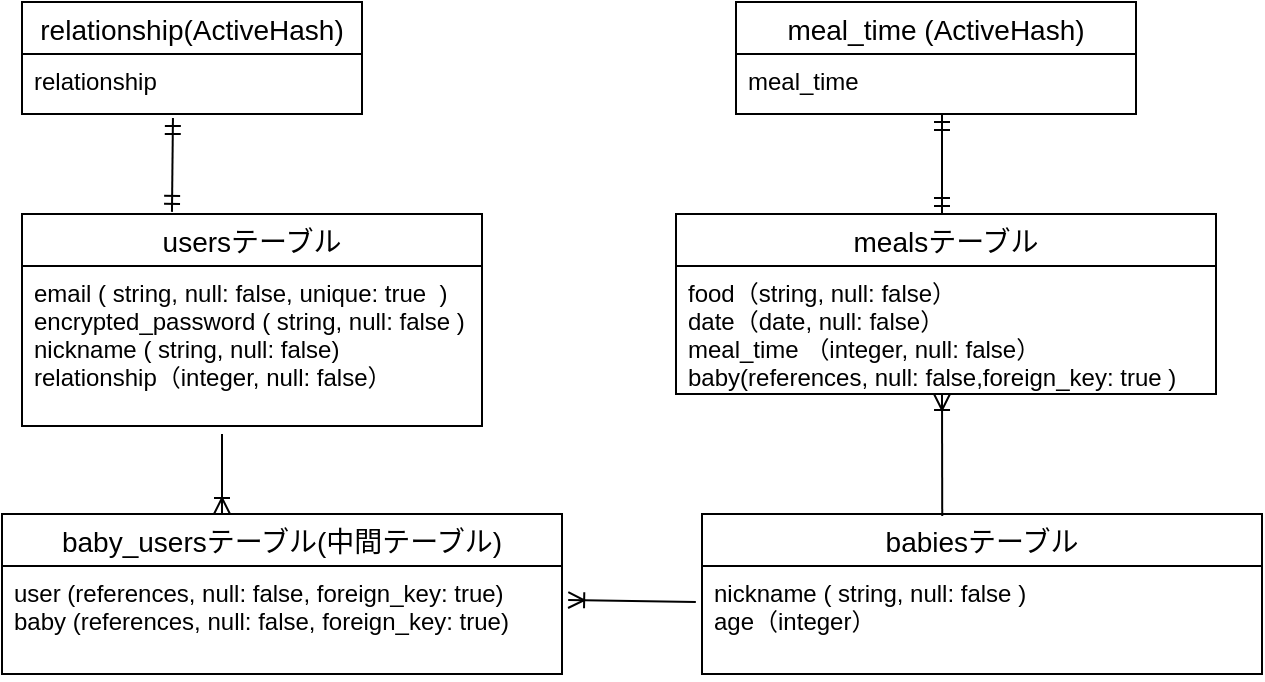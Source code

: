 <mxfile>
    <diagram id="rbPsMrE5yzgnbi86bJuO" name="ページ1">
        <mxGraphModel dx="488" dy="1728" grid="1" gridSize="10" guides="1" tooltips="1" connect="1" arrows="1" fold="1" page="1" pageScale="1" pageWidth="827" pageHeight="1169" math="0" shadow="0">
            <root>
                <mxCell id="0"/>
                <mxCell id="1" parent="0"/>
                <mxCell id="2" value="mealsテーブル" style="swimlane;fontStyle=0;childLayout=stackLayout;horizontal=1;startSize=26;horizontalStack=0;resizeParent=1;resizeParentMax=0;resizeLast=0;collapsible=1;marginBottom=0;align=center;fontSize=14;labelBackgroundColor=none;fillColor=none;" parent="1" vertex="1">
                    <mxGeometry x="347" y="50" width="270" height="90" as="geometry"/>
                </mxCell>
                <mxCell id="3" value="food（string, null: false）&#10;date（date, null: false）&#10;meal_time （integer, null: false）&#10;baby(references, null: false,foreign_key: true )" style="text;strokeColor=none;fillColor=none;spacingLeft=4;spacingRight=4;overflow=hidden;rotatable=0;points=[[0,0.5],[1,0.5]];portConstraint=eastwest;fontSize=12;" parent="2" vertex="1">
                    <mxGeometry y="26" width="270" height="64" as="geometry"/>
                </mxCell>
                <mxCell id="4" value="babiesテーブル" style="swimlane;fontStyle=0;childLayout=stackLayout;horizontal=1;startSize=26;horizontalStack=0;resizeParent=1;resizeParentMax=0;resizeLast=0;collapsible=1;marginBottom=0;align=center;fontSize=14;labelBackgroundColor=none;fillColor=none;" parent="1" vertex="1">
                    <mxGeometry x="360" y="200" width="280" height="80" as="geometry"/>
                </mxCell>
                <mxCell id="5" value="nickname ( string, null: false )&#10;age（integer）" style="text;strokeColor=none;fillColor=none;spacingLeft=4;spacingRight=4;overflow=hidden;rotatable=0;points=[[0,0.5],[1,0.5]];portConstraint=eastwest;fontSize=12;" parent="4" vertex="1">
                    <mxGeometry y="26" width="280" height="54" as="geometry"/>
                </mxCell>
                <mxCell id="6" value="usersテーブル" style="swimlane;fontStyle=0;childLayout=stackLayout;horizontal=1;startSize=26;horizontalStack=0;resizeParent=1;resizeParentMax=0;resizeLast=0;collapsible=1;marginBottom=0;align=center;fontSize=14;labelBackgroundColor=none;fillColor=none;" parent="1" vertex="1">
                    <mxGeometry x="20" y="50" width="230" height="106" as="geometry"/>
                </mxCell>
                <mxCell id="7" value="email ( string, null: false, unique: true  )&#10;encrypted_password ( string, null: false )&#10;nickname ( string, null: false)&#10;relationship（integer, null: false）&#10;&#10;" style="text;strokeColor=none;fillColor=none;spacingLeft=4;spacingRight=4;overflow=hidden;rotatable=0;points=[[0,0.5],[1,0.5]];portConstraint=eastwest;fontSize=12;labelBorderColor=none;" parent="6" vertex="1">
                    <mxGeometry y="26" width="230" height="80" as="geometry"/>
                </mxCell>
                <mxCell id="10" value="meal_time (ActiveHash)" style="swimlane;fontStyle=0;childLayout=stackLayout;horizontal=1;startSize=26;horizontalStack=0;resizeParent=1;resizeParentMax=0;resizeLast=0;collapsible=1;marginBottom=0;align=center;fontSize=14;" parent="1" vertex="1">
                    <mxGeometry x="377" y="-56" width="200" height="56" as="geometry"/>
                </mxCell>
                <mxCell id="11" value="meal_time" style="text;strokeColor=none;fillColor=none;spacingLeft=4;spacingRight=4;overflow=hidden;rotatable=0;points=[[0,0.5],[1,0.5]];portConstraint=eastwest;fontSize=12;" parent="10" vertex="1">
                    <mxGeometry y="26" width="200" height="30" as="geometry"/>
                </mxCell>
                <mxCell id="14" value="relationship(ActiveHash)" style="swimlane;fontStyle=0;childLayout=stackLayout;horizontal=1;startSize=26;horizontalStack=0;resizeParent=1;resizeParentMax=0;resizeLast=0;collapsible=1;marginBottom=0;align=center;fontSize=14;" parent="1" vertex="1">
                    <mxGeometry x="20" y="-56" width="170" height="56" as="geometry"/>
                </mxCell>
                <mxCell id="15" value="relationship" style="text;strokeColor=none;fillColor=none;spacingLeft=4;spacingRight=4;overflow=hidden;rotatable=0;points=[[0,0.5],[1,0.5]];portConstraint=eastwest;fontSize=12;" parent="14" vertex="1">
                    <mxGeometry y="26" width="170" height="30" as="geometry"/>
                </mxCell>
                <mxCell id="16" value="" style="fontSize=12;html=1;endArrow=ERmandOne;startArrow=ERmandOne;entryX=0.444;entryY=1.067;entryDx=0;entryDy=0;entryPerimeter=0;exitX=0.326;exitY=-0.01;exitDx=0;exitDy=0;exitPerimeter=0;" parent="1" source="6" target="15" edge="1">
                    <mxGeometry width="100" height="100" relative="1" as="geometry">
                        <mxPoint x="85" y="40" as="sourcePoint"/>
                        <mxPoint x="800" y="40" as="targetPoint"/>
                    </mxGeometry>
                </mxCell>
                <mxCell id="21" value="" style="fontSize=12;html=1;endArrow=ERmandOne;startArrow=ERmandOne;" parent="1" edge="1">
                    <mxGeometry width="100" height="100" relative="1" as="geometry">
                        <mxPoint x="480" y="50" as="sourcePoint"/>
                        <mxPoint x="480" as="targetPoint"/>
                    </mxGeometry>
                </mxCell>
                <mxCell id="25" value="baby_usersテーブル(中間テーブル)" style="swimlane;fontStyle=0;childLayout=stackLayout;horizontal=1;startSize=26;horizontalStack=0;resizeParent=1;resizeParentMax=0;resizeLast=0;collapsible=1;marginBottom=0;align=center;fontSize=14;labelBackgroundColor=none;fillColor=none;" parent="1" vertex="1">
                    <mxGeometry x="10" y="200" width="280" height="80" as="geometry"/>
                </mxCell>
                <mxCell id="26" value="user (references, null: false, foreign_key: true)&#10;baby (references, null: false, foreign_key: true)&#10;" style="text;strokeColor=none;fillColor=none;spacingLeft=4;spacingRight=4;overflow=hidden;rotatable=0;points=[[0,0.5],[1,0.5]];portConstraint=eastwest;fontSize=12;" parent="25" vertex="1">
                    <mxGeometry y="26" width="280" height="54" as="geometry"/>
                </mxCell>
                <mxCell id="29" value="" style="fontSize=12;html=1;endArrow=ERoneToMany;" parent="1" edge="1">
                    <mxGeometry width="100" height="100" relative="1" as="geometry">
                        <mxPoint x="120" y="160" as="sourcePoint"/>
                        <mxPoint x="120" y="200" as="targetPoint"/>
                    </mxGeometry>
                </mxCell>
                <mxCell id="30" value="" style="fontSize=12;html=1;endArrow=ERoneToMany;exitX=0.429;exitY=0.013;exitDx=0;exitDy=0;exitPerimeter=0;" parent="1" source="4" edge="1">
                    <mxGeometry width="100" height="100" relative="1" as="geometry">
                        <mxPoint x="380" y="240" as="sourcePoint"/>
                        <mxPoint x="480" y="140" as="targetPoint"/>
                    </mxGeometry>
                </mxCell>
                <mxCell id="28" value="" style="fontSize=12;html=1;endArrow=ERoneToMany;exitX=-0.011;exitY=0.333;exitDx=0;exitDy=0;entryX=1.011;entryY=0.315;entryDx=0;entryDy=0;entryPerimeter=0;exitPerimeter=0;" parent="1" source="5" target="26" edge="1">
                    <mxGeometry width="100" height="100" relative="1" as="geometry">
                        <mxPoint x="360" y="260" as="sourcePoint"/>
                        <mxPoint x="460" y="160" as="targetPoint"/>
                    </mxGeometry>
                </mxCell>
            </root>
        </mxGraphModel>
    </diagram>
</mxfile>